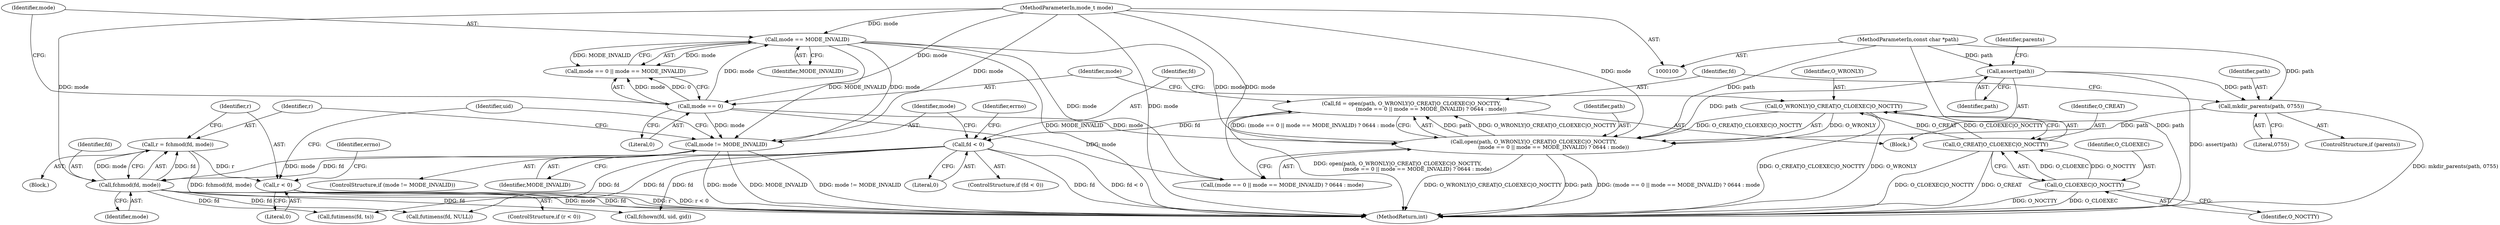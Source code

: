 digraph "0_systemd_06eeacb6fe029804f296b065b3ce91e796e1cd0e@API" {
"1000150" [label="(Call,r = fchmod(fd, mode))"];
"1000152" [label="(Call,fchmod(fd, mode))"];
"1000139" [label="(Call,fd < 0)"];
"1000117" [label="(Call,fd = open(path, O_WRONLY|O_CREAT|O_CLOEXEC|O_NOCTTY,\n                        (mode == 0 || mode == MODE_INVALID) ? 0644 : mode))"];
"1000119" [label="(Call,open(path, O_WRONLY|O_CREAT|O_CLOEXEC|O_NOCTTY,\n                        (mode == 0 || mode == MODE_INVALID) ? 0644 : mode))"];
"1000114" [label="(Call,mkdir_parents(path, 0755))"];
"1000110" [label="(Call,assert(path))"];
"1000101" [label="(MethodParameterIn,const char *path)"];
"1000121" [label="(Call,O_WRONLY|O_CREAT|O_CLOEXEC|O_NOCTTY)"];
"1000123" [label="(Call,O_CREAT|O_CLOEXEC|O_NOCTTY)"];
"1000125" [label="(Call,O_CLOEXEC|O_NOCTTY)"];
"1000133" [label="(Call,mode == MODE_INVALID)"];
"1000130" [label="(Call,mode == 0)"];
"1000106" [label="(MethodParameterIn,mode_t mode)"];
"1000146" [label="(Call,mode != MODE_INVALID)"];
"1000156" [label="(Call,r < 0)"];
"1000158" [label="(Literal,0)"];
"1000113" [label="(Identifier,parents)"];
"1000115" [label="(Identifier,path)"];
"1000106" [label="(MethodParameterIn,mode_t mode)"];
"1000126" [label="(Identifier,O_CLOEXEC)"];
"1000211" [label="(Call,futimens(fd, NULL))"];
"1000146" [label="(Call,mode != MODE_INVALID)"];
"1000205" [label="(Call,futimens(fd, ts))"];
"1000122" [label="(Identifier,O_WRONLY)"];
"1000150" [label="(Call,r = fchmod(fd, mode))"];
"1000123" [label="(Call,O_CREAT|O_CLOEXEC|O_NOCTTY)"];
"1000147" [label="(Identifier,mode)"];
"1000144" [label="(Identifier,errno)"];
"1000156" [label="(Call,r < 0)"];
"1000118" [label="(Identifier,fd)"];
"1000138" [label="(ControlStructure,if (fd < 0))"];
"1000141" [label="(Literal,0)"];
"1000149" [label="(Block,)"];
"1000130" [label="(Call,mode == 0)"];
"1000155" [label="(ControlStructure,if (r < 0))"];
"1000151" [label="(Identifier,r)"];
"1000110" [label="(Call,assert(path))"];
"1000111" [label="(Identifier,path)"];
"1000134" [label="(Identifier,mode)"];
"1000140" [label="(Identifier,fd)"];
"1000165" [label="(Identifier,uid)"];
"1000135" [label="(Identifier,MODE_INVALID)"];
"1000223" [label="(MethodReturn,int)"];
"1000116" [label="(Literal,0755)"];
"1000107" [label="(Block,)"];
"1000125" [label="(Call,O_CLOEXEC|O_NOCTTY)"];
"1000121" [label="(Call,O_WRONLY|O_CREAT|O_CLOEXEC|O_NOCTTY)"];
"1000152" [label="(Call,fchmod(fd, mode))"];
"1000133" [label="(Call,mode == MODE_INVALID)"];
"1000153" [label="(Identifier,fd)"];
"1000120" [label="(Identifier,path)"];
"1000114" [label="(Call,mkdir_parents(path, 0755))"];
"1000173" [label="(Call,fchown(fd, uid, gid))"];
"1000161" [label="(Identifier,errno)"];
"1000157" [label="(Identifier,r)"];
"1000117" [label="(Call,fd = open(path, O_WRONLY|O_CREAT|O_CLOEXEC|O_NOCTTY,\n                        (mode == 0 || mode == MODE_INVALID) ? 0644 : mode))"];
"1000139" [label="(Call,fd < 0)"];
"1000129" [label="(Call,mode == 0 || mode == MODE_INVALID)"];
"1000148" [label="(Identifier,MODE_INVALID)"];
"1000119" [label="(Call,open(path, O_WRONLY|O_CREAT|O_CLOEXEC|O_NOCTTY,\n                        (mode == 0 || mode == MODE_INVALID) ? 0644 : mode))"];
"1000145" [label="(ControlStructure,if (mode != MODE_INVALID))"];
"1000127" [label="(Identifier,O_NOCTTY)"];
"1000101" [label="(MethodParameterIn,const char *path)"];
"1000132" [label="(Literal,0)"];
"1000128" [label="(Call,(mode == 0 || mode == MODE_INVALID) ? 0644 : mode)"];
"1000131" [label="(Identifier,mode)"];
"1000154" [label="(Identifier,mode)"];
"1000112" [label="(ControlStructure,if (parents))"];
"1000124" [label="(Identifier,O_CREAT)"];
"1000150" -> "1000149"  [label="AST: "];
"1000150" -> "1000152"  [label="CFG: "];
"1000151" -> "1000150"  [label="AST: "];
"1000152" -> "1000150"  [label="AST: "];
"1000157" -> "1000150"  [label="CFG: "];
"1000150" -> "1000223"  [label="DDG: fchmod(fd, mode)"];
"1000152" -> "1000150"  [label="DDG: fd"];
"1000152" -> "1000150"  [label="DDG: mode"];
"1000150" -> "1000156"  [label="DDG: r"];
"1000152" -> "1000154"  [label="CFG: "];
"1000153" -> "1000152"  [label="AST: "];
"1000154" -> "1000152"  [label="AST: "];
"1000152" -> "1000223"  [label="DDG: fd"];
"1000152" -> "1000223"  [label="DDG: mode"];
"1000139" -> "1000152"  [label="DDG: fd"];
"1000146" -> "1000152"  [label="DDG: mode"];
"1000106" -> "1000152"  [label="DDG: mode"];
"1000152" -> "1000173"  [label="DDG: fd"];
"1000152" -> "1000205"  [label="DDG: fd"];
"1000152" -> "1000211"  [label="DDG: fd"];
"1000139" -> "1000138"  [label="AST: "];
"1000139" -> "1000141"  [label="CFG: "];
"1000140" -> "1000139"  [label="AST: "];
"1000141" -> "1000139"  [label="AST: "];
"1000144" -> "1000139"  [label="CFG: "];
"1000147" -> "1000139"  [label="CFG: "];
"1000139" -> "1000223"  [label="DDG: fd < 0"];
"1000139" -> "1000223"  [label="DDG: fd"];
"1000117" -> "1000139"  [label="DDG: fd"];
"1000139" -> "1000173"  [label="DDG: fd"];
"1000139" -> "1000205"  [label="DDG: fd"];
"1000139" -> "1000211"  [label="DDG: fd"];
"1000117" -> "1000107"  [label="AST: "];
"1000117" -> "1000119"  [label="CFG: "];
"1000118" -> "1000117"  [label="AST: "];
"1000119" -> "1000117"  [label="AST: "];
"1000140" -> "1000117"  [label="CFG: "];
"1000117" -> "1000223"  [label="DDG: open(path, O_WRONLY|O_CREAT|O_CLOEXEC|O_NOCTTY,\n                        (mode == 0 || mode == MODE_INVALID) ? 0644 : mode)"];
"1000119" -> "1000117"  [label="DDG: path"];
"1000119" -> "1000117"  [label="DDG: O_WRONLY|O_CREAT|O_CLOEXEC|O_NOCTTY"];
"1000119" -> "1000117"  [label="DDG: (mode == 0 || mode == MODE_INVALID) ? 0644 : mode"];
"1000119" -> "1000128"  [label="CFG: "];
"1000120" -> "1000119"  [label="AST: "];
"1000121" -> "1000119"  [label="AST: "];
"1000128" -> "1000119"  [label="AST: "];
"1000119" -> "1000223"  [label="DDG: O_WRONLY|O_CREAT|O_CLOEXEC|O_NOCTTY"];
"1000119" -> "1000223"  [label="DDG: path"];
"1000119" -> "1000223"  [label="DDG: (mode == 0 || mode == MODE_INVALID) ? 0644 : mode"];
"1000114" -> "1000119"  [label="DDG: path"];
"1000110" -> "1000119"  [label="DDG: path"];
"1000101" -> "1000119"  [label="DDG: path"];
"1000121" -> "1000119"  [label="DDG: O_WRONLY"];
"1000121" -> "1000119"  [label="DDG: O_CREAT|O_CLOEXEC|O_NOCTTY"];
"1000133" -> "1000119"  [label="DDG: mode"];
"1000130" -> "1000119"  [label="DDG: mode"];
"1000106" -> "1000119"  [label="DDG: mode"];
"1000114" -> "1000112"  [label="AST: "];
"1000114" -> "1000116"  [label="CFG: "];
"1000115" -> "1000114"  [label="AST: "];
"1000116" -> "1000114"  [label="AST: "];
"1000118" -> "1000114"  [label="CFG: "];
"1000114" -> "1000223"  [label="DDG: mkdir_parents(path, 0755)"];
"1000110" -> "1000114"  [label="DDG: path"];
"1000101" -> "1000114"  [label="DDG: path"];
"1000110" -> "1000107"  [label="AST: "];
"1000110" -> "1000111"  [label="CFG: "];
"1000111" -> "1000110"  [label="AST: "];
"1000113" -> "1000110"  [label="CFG: "];
"1000110" -> "1000223"  [label="DDG: assert(path)"];
"1000101" -> "1000110"  [label="DDG: path"];
"1000101" -> "1000100"  [label="AST: "];
"1000101" -> "1000223"  [label="DDG: path"];
"1000121" -> "1000123"  [label="CFG: "];
"1000122" -> "1000121"  [label="AST: "];
"1000123" -> "1000121"  [label="AST: "];
"1000131" -> "1000121"  [label="CFG: "];
"1000121" -> "1000223"  [label="DDG: O_CREAT|O_CLOEXEC|O_NOCTTY"];
"1000121" -> "1000223"  [label="DDG: O_WRONLY"];
"1000123" -> "1000121"  [label="DDG: O_CREAT"];
"1000123" -> "1000121"  [label="DDG: O_CLOEXEC|O_NOCTTY"];
"1000123" -> "1000125"  [label="CFG: "];
"1000124" -> "1000123"  [label="AST: "];
"1000125" -> "1000123"  [label="AST: "];
"1000123" -> "1000223"  [label="DDG: O_CLOEXEC|O_NOCTTY"];
"1000123" -> "1000223"  [label="DDG: O_CREAT"];
"1000125" -> "1000123"  [label="DDG: O_CLOEXEC"];
"1000125" -> "1000123"  [label="DDG: O_NOCTTY"];
"1000125" -> "1000127"  [label="CFG: "];
"1000126" -> "1000125"  [label="AST: "];
"1000127" -> "1000125"  [label="AST: "];
"1000125" -> "1000223"  [label="DDG: O_CLOEXEC"];
"1000125" -> "1000223"  [label="DDG: O_NOCTTY"];
"1000133" -> "1000129"  [label="AST: "];
"1000133" -> "1000135"  [label="CFG: "];
"1000134" -> "1000133"  [label="AST: "];
"1000135" -> "1000133"  [label="AST: "];
"1000129" -> "1000133"  [label="CFG: "];
"1000133" -> "1000223"  [label="DDG: MODE_INVALID"];
"1000133" -> "1000129"  [label="DDG: mode"];
"1000133" -> "1000129"  [label="DDG: MODE_INVALID"];
"1000130" -> "1000133"  [label="DDG: mode"];
"1000106" -> "1000133"  [label="DDG: mode"];
"1000133" -> "1000128"  [label="DDG: mode"];
"1000133" -> "1000146"  [label="DDG: mode"];
"1000133" -> "1000146"  [label="DDG: MODE_INVALID"];
"1000130" -> "1000129"  [label="AST: "];
"1000130" -> "1000132"  [label="CFG: "];
"1000131" -> "1000130"  [label="AST: "];
"1000132" -> "1000130"  [label="AST: "];
"1000134" -> "1000130"  [label="CFG: "];
"1000129" -> "1000130"  [label="CFG: "];
"1000130" -> "1000129"  [label="DDG: mode"];
"1000130" -> "1000129"  [label="DDG: 0"];
"1000106" -> "1000130"  [label="DDG: mode"];
"1000130" -> "1000128"  [label="DDG: mode"];
"1000130" -> "1000146"  [label="DDG: mode"];
"1000106" -> "1000100"  [label="AST: "];
"1000106" -> "1000223"  [label="DDG: mode"];
"1000106" -> "1000128"  [label="DDG: mode"];
"1000106" -> "1000146"  [label="DDG: mode"];
"1000146" -> "1000145"  [label="AST: "];
"1000146" -> "1000148"  [label="CFG: "];
"1000147" -> "1000146"  [label="AST: "];
"1000148" -> "1000146"  [label="AST: "];
"1000151" -> "1000146"  [label="CFG: "];
"1000165" -> "1000146"  [label="CFG: "];
"1000146" -> "1000223"  [label="DDG: MODE_INVALID"];
"1000146" -> "1000223"  [label="DDG: mode != MODE_INVALID"];
"1000146" -> "1000223"  [label="DDG: mode"];
"1000156" -> "1000155"  [label="AST: "];
"1000156" -> "1000158"  [label="CFG: "];
"1000157" -> "1000156"  [label="AST: "];
"1000158" -> "1000156"  [label="AST: "];
"1000161" -> "1000156"  [label="CFG: "];
"1000165" -> "1000156"  [label="CFG: "];
"1000156" -> "1000223"  [label="DDG: r"];
"1000156" -> "1000223"  [label="DDG: r < 0"];
}

